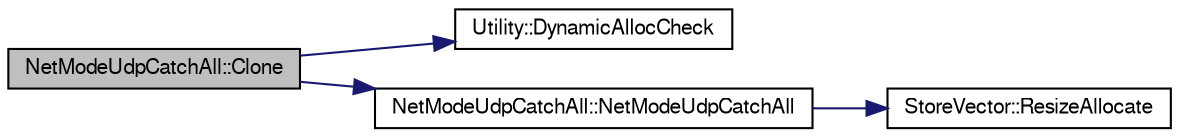 digraph G
{
  edge [fontname="FreeSans",fontsize="10",labelfontname="FreeSans",labelfontsize="10"];
  node [fontname="FreeSans",fontsize="10",shape=record];
  rankdir=LR;
  Node1 [label="NetModeUdpCatchAll::Clone",height=0.2,width=0.4,color="black", fillcolor="grey75", style="filled" fontcolor="black"];
  Node1 -> Node2 [color="midnightblue",fontsize="10",style="solid",fontname="FreeSans"];
  Node2 [label="Utility::DynamicAllocCheck",height=0.2,width=0.4,color="black", fillcolor="white", style="filled",URL="$class_utility.html#ae9b88a37dc2e95519c938e673dd3de2c"];
  Node1 -> Node3 [color="midnightblue",fontsize="10",style="solid",fontname="FreeSans"];
  Node3 [label="NetModeUdpCatchAll::NetModeUdpCatchAll",height=0.2,width=0.4,color="black", fillcolor="white", style="filled",URL="$class_net_mode_udp_catch_all.html#a9931877b6d191a2876232edd36c2fc50"];
  Node3 -> Node4 [color="midnightblue",fontsize="10",style="solid",fontname="FreeSans"];
  Node4 [label="StoreVector::ResizeAllocate",height=0.2,width=0.4,color="black", fillcolor="white", style="filled",URL="$class_store_vector.html#a1543ced25b1b5f154462d3f274434bad"];
}
